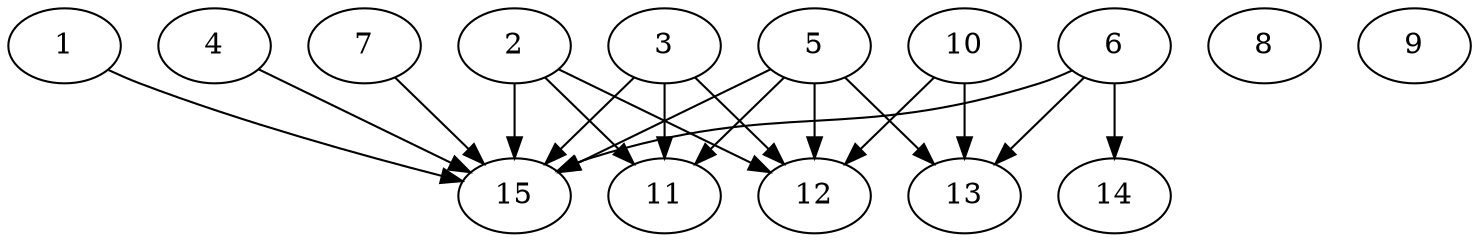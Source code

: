 // DAG automatically generated by daggen at Thu Oct  3 13:59:27 2019
// ./daggen --dot -n 15 --ccr 0.4 --fat 0.9 --regular 0.9 --density 0.7 --mindata 5242880 --maxdata 52428800 
digraph G {
  1 [size="121141760", alpha="0.11", expect_size="48456704"] 
  1 -> 15 [size ="48456704"]
  2 [size="27729920", alpha="0.09", expect_size="11091968"] 
  2 -> 11 [size ="11091968"]
  2 -> 12 [size ="11091968"]
  2 -> 15 [size ="11091968"]
  3 [size="78937600", alpha="0.19", expect_size="31575040"] 
  3 -> 11 [size ="31575040"]
  3 -> 12 [size ="31575040"]
  3 -> 15 [size ="31575040"]
  4 [size="14502400", alpha="0.19", expect_size="5800960"] 
  4 -> 15 [size ="5800960"]
  5 [size="41710080", alpha="0.13", expect_size="16684032"] 
  5 -> 11 [size ="16684032"]
  5 -> 12 [size ="16684032"]
  5 -> 13 [size ="16684032"]
  5 -> 15 [size ="16684032"]
  6 [size="105162240", alpha="0.16", expect_size="42064896"] 
  6 -> 13 [size ="42064896"]
  6 -> 14 [size ="42064896"]
  6 -> 15 [size ="42064896"]
  7 [size="90795520", alpha="0.05", expect_size="36318208"] 
  7 -> 15 [size ="36318208"]
  8 [size="64936960", alpha="0.02", expect_size="25974784"] 
  9 [size="85662720", alpha="0.16", expect_size="34265088"] 
  10 [size="29841920", alpha="0.17", expect_size="11936768"] 
  10 -> 12 [size ="11936768"]
  10 -> 13 [size ="11936768"]
  11 [size="108500480", alpha="0.01", expect_size="43400192"] 
  12 [size="54599680", alpha="0.04", expect_size="21839872"] 
  13 [size="105333760", alpha="0.13", expect_size="42133504"] 
  14 [size="99640320", alpha="0.19", expect_size="39856128"] 
  15 [size="93841920", alpha="0.13", expect_size="37536768"] 
}
